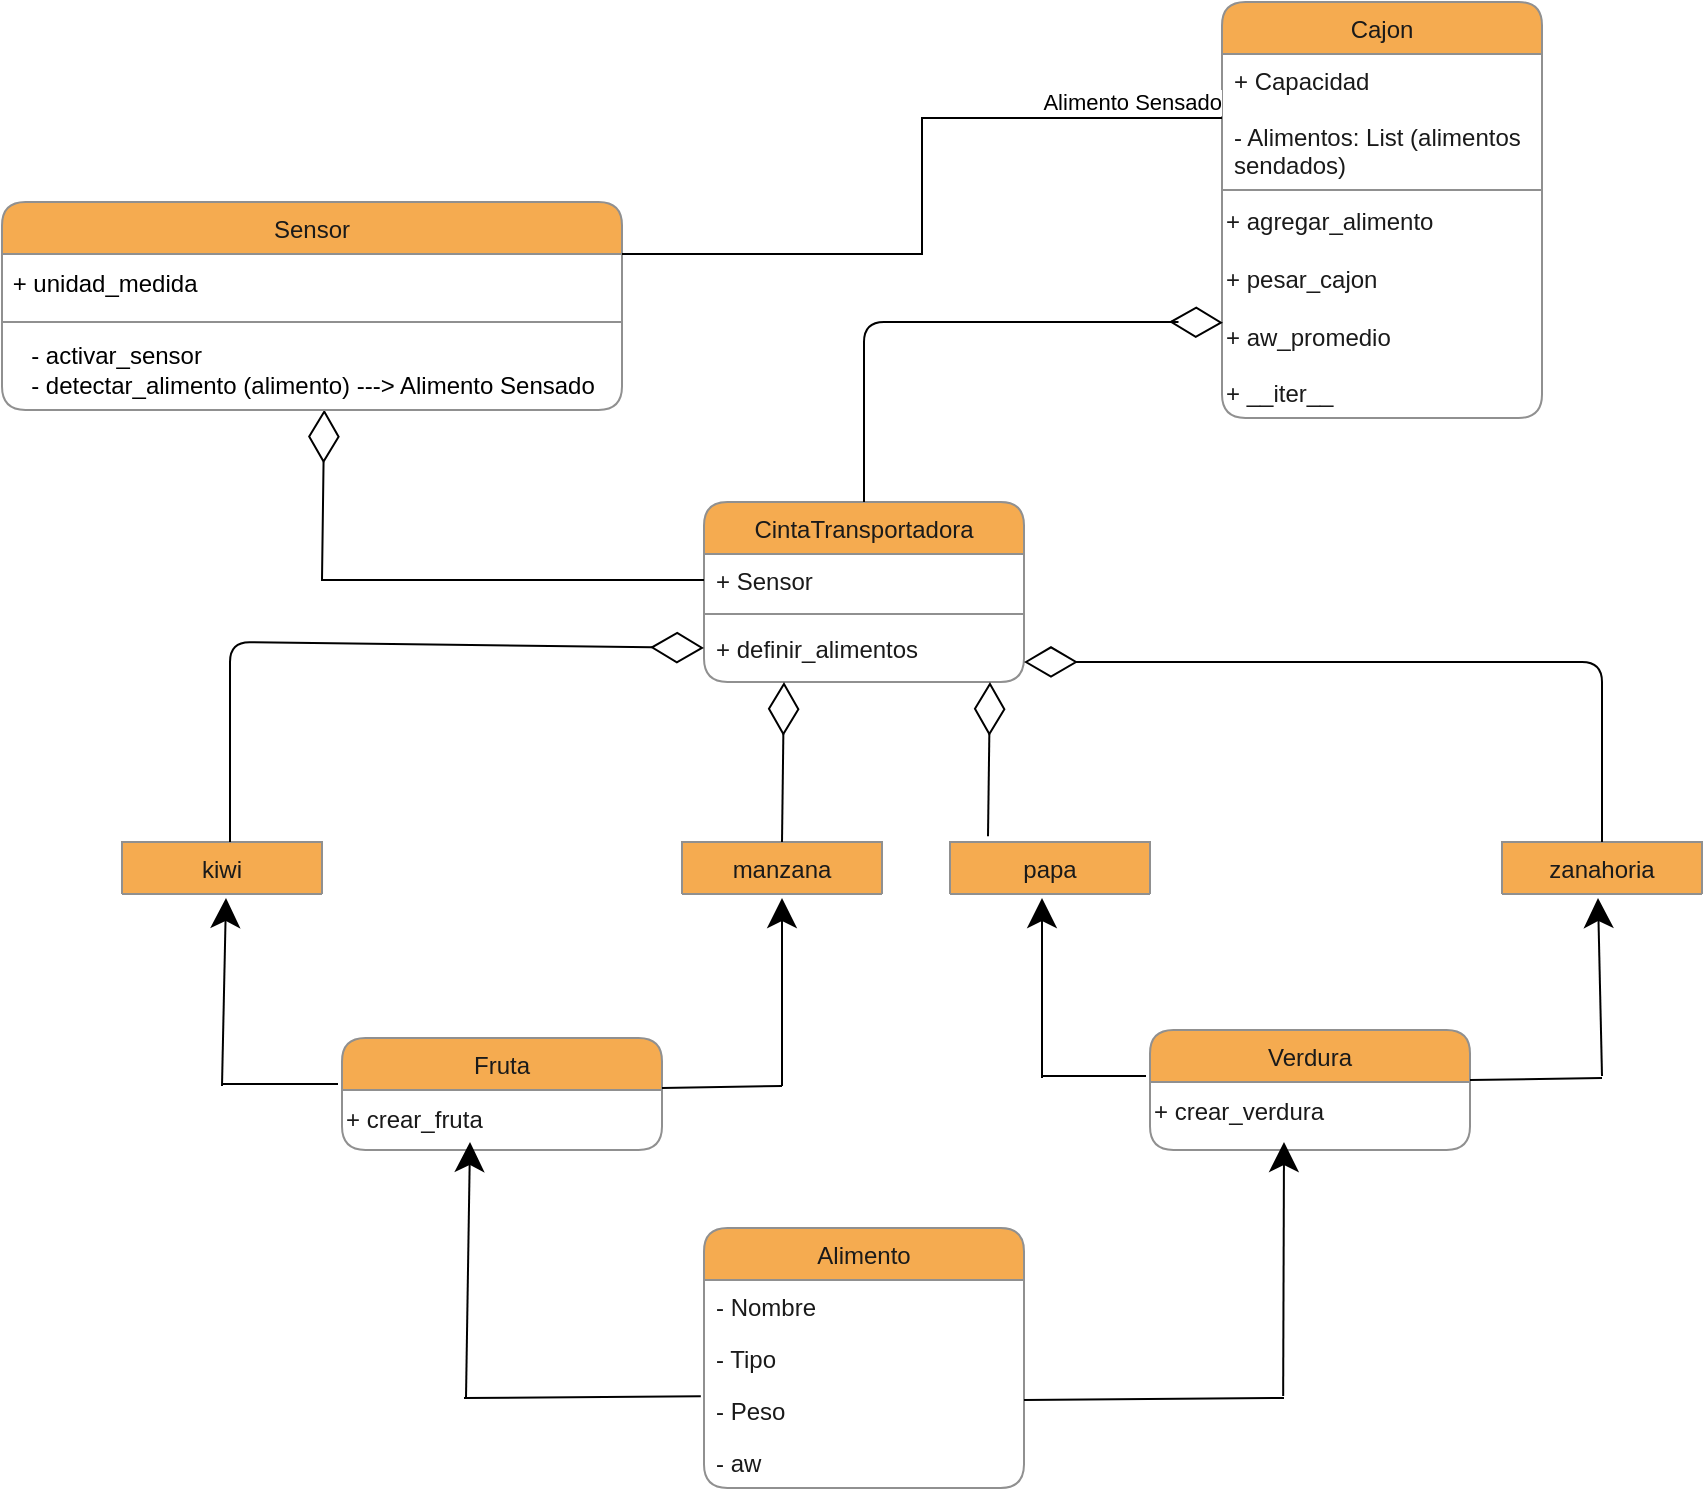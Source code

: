 <mxfile version="26.2.13">
  <diagram id="C5RBs43oDa-KdzZeNtuy" name="Page-1">
    <mxGraphModel dx="2219" dy="703" grid="1" gridSize="10" guides="1" tooltips="1" connect="1" arrows="1" fold="1" page="1" pageScale="1" pageWidth="827" pageHeight="1169" background="none" math="0" shadow="0">
      <root>
        <mxCell id="WIyWlLk6GJQsqaUBKTNV-0" />
        <mxCell id="WIyWlLk6GJQsqaUBKTNV-1" parent="WIyWlLk6GJQsqaUBKTNV-0" />
        <mxCell id="zkfFHV4jXpPFQw0GAbJ--6" value="CintaTransportadora" style="swimlane;fontStyle=0;align=center;verticalAlign=top;childLayout=stackLayout;horizontal=1;startSize=26;horizontalStack=0;resizeParent=1;resizeLast=0;collapsible=1;marginBottom=0;rounded=1;shadow=0;strokeWidth=1;labelBackgroundColor=none;fillColor=#F5AB50;strokeColor=#909090;fontColor=#1A1A1A;" parent="WIyWlLk6GJQsqaUBKTNV-1" vertex="1">
          <mxGeometry x="311" y="320" width="160" height="90" as="geometry">
            <mxRectangle x="130" y="380" width="160" height="26" as="alternateBounds" />
          </mxGeometry>
        </mxCell>
        <mxCell id="zkfFHV4jXpPFQw0GAbJ--7" value="+ Sensor" style="text;align=left;verticalAlign=top;spacingLeft=4;spacingRight=4;overflow=hidden;rotatable=0;points=[[0,0.5],[1,0.5]];portConstraint=eastwest;labelBackgroundColor=none;fontColor=#1A1A1A;rounded=1;" parent="zkfFHV4jXpPFQw0GAbJ--6" vertex="1">
          <mxGeometry y="26" width="160" height="26" as="geometry" />
        </mxCell>
        <mxCell id="zkfFHV4jXpPFQw0GAbJ--9" value="" style="line;html=1;strokeWidth=1;align=left;verticalAlign=middle;spacingTop=-1;spacingLeft=3;spacingRight=3;rotatable=0;labelPosition=right;points=[];portConstraint=eastwest;labelBackgroundColor=none;fillColor=#F5AB50;strokeColor=#909090;fontColor=#1A1A1A;rounded=1;" parent="zkfFHV4jXpPFQw0GAbJ--6" vertex="1">
          <mxGeometry y="52" width="160" height="8" as="geometry" />
        </mxCell>
        <mxCell id="zkfFHV4jXpPFQw0GAbJ--10" value="+ definir_alimentos" style="text;align=left;verticalAlign=top;spacingLeft=4;spacingRight=4;overflow=hidden;rotatable=0;points=[[0,0.5],[1,0.5]];portConstraint=eastwest;fontStyle=0;labelBackgroundColor=none;fontColor=#1A1A1A;rounded=1;" parent="zkfFHV4jXpPFQw0GAbJ--6" vertex="1">
          <mxGeometry y="60" width="160" height="26" as="geometry" />
        </mxCell>
        <mxCell id="zkfFHV4jXpPFQw0GAbJ--13" value="Cajon" style="swimlane;fontStyle=0;align=center;verticalAlign=top;childLayout=stackLayout;horizontal=1;startSize=26;horizontalStack=0;resizeParent=1;resizeLast=0;collapsible=1;marginBottom=0;rounded=1;shadow=0;strokeWidth=1;labelBackgroundColor=none;fillColor=#F5AB50;strokeColor=#909090;fontColor=#1A1A1A;" parent="WIyWlLk6GJQsqaUBKTNV-1" vertex="1">
          <mxGeometry x="570" y="70" width="160" height="208" as="geometry">
            <mxRectangle x="340" y="380" width="170" height="26" as="alternateBounds" />
          </mxGeometry>
        </mxCell>
        <mxCell id="zkfFHV4jXpPFQw0GAbJ--14" value="+ Capacidad&#xa;&#xa;- Alimentos: List (alimentos &#xa;sendados)" style="text;align=left;verticalAlign=top;spacingLeft=4;spacingRight=4;overflow=hidden;rotatable=0;points=[[0,0.5],[1,0.5]];portConstraint=eastwest;labelBackgroundColor=none;fontColor=#1A1A1A;rounded=1;" parent="zkfFHV4jXpPFQw0GAbJ--13" vertex="1">
          <mxGeometry y="26" width="160" height="64" as="geometry" />
        </mxCell>
        <mxCell id="zkfFHV4jXpPFQw0GAbJ--15" value="" style="line;html=1;strokeWidth=1;align=left;verticalAlign=middle;spacingTop=-1;spacingLeft=3;spacingRight=3;rotatable=0;labelPosition=right;points=[];portConstraint=eastwest;labelBackgroundColor=none;fillColor=#F5AB50;strokeColor=#909090;fontColor=#1A1A1A;rounded=1;" parent="zkfFHV4jXpPFQw0GAbJ--13" vertex="1">
          <mxGeometry y="90" width="160" height="8" as="geometry" />
        </mxCell>
        <mxCell id="TtFTox5Q7d19spbC-8BE-2" value="+ agregar_alimento&lt;div&gt;&lt;div&gt;&lt;br&gt;&lt;/div&gt;&lt;div&gt;+ pesar_cajon&lt;/div&gt;&lt;div&gt;&lt;br&gt;&lt;/div&gt;&lt;div&gt;+ aw_promedio&lt;/div&gt;&lt;div&gt;&lt;br&gt;&lt;/div&gt;&lt;div&gt;+ __iter__&lt;/div&gt;&lt;/div&gt;" style="text;html=1;align=left;verticalAlign=middle;resizable=0;points=[];autosize=1;strokeColor=none;fillColor=none;labelBackgroundColor=none;fontColor=#1A1A1A;rounded=1;" parent="zkfFHV4jXpPFQw0GAbJ--13" vertex="1">
          <mxGeometry y="98" width="160" height="110" as="geometry" />
        </mxCell>
        <mxCell id="zkfFHV4jXpPFQw0GAbJ--17" value="Alimento" style="swimlane;fontStyle=0;align=center;verticalAlign=top;childLayout=stackLayout;horizontal=1;startSize=26;horizontalStack=0;resizeParent=1;resizeLast=0;collapsible=1;marginBottom=0;rounded=1;shadow=0;strokeWidth=1;labelBackgroundColor=none;fillColor=#F5AB50;strokeColor=#909090;fontColor=#1A1A1A;" parent="WIyWlLk6GJQsqaUBKTNV-1" vertex="1">
          <mxGeometry x="311" y="683" width="160" height="130" as="geometry">
            <mxRectangle x="550" y="140" width="160" height="26" as="alternateBounds" />
          </mxGeometry>
        </mxCell>
        <mxCell id="zkfFHV4jXpPFQw0GAbJ--19" value="- Nombre   " style="text;align=left;verticalAlign=top;spacingLeft=4;spacingRight=4;overflow=hidden;rotatable=0;points=[[0,0.5],[1,0.5]];portConstraint=eastwest;rounded=1;shadow=0;html=0;labelBackgroundColor=none;fontColor=#1A1A1A;" parent="zkfFHV4jXpPFQw0GAbJ--17" vertex="1">
          <mxGeometry y="26" width="160" height="26" as="geometry" />
        </mxCell>
        <mxCell id="zkfFHV4jXpPFQw0GAbJ--20" value="- Tipo" style="text;align=left;verticalAlign=top;spacingLeft=4;spacingRight=4;overflow=hidden;rotatable=0;points=[[0,0.5],[1,0.5]];portConstraint=eastwest;rounded=1;shadow=0;html=0;labelBackgroundColor=none;fontColor=#1A1A1A;" parent="zkfFHV4jXpPFQw0GAbJ--17" vertex="1">
          <mxGeometry y="52" width="160" height="26" as="geometry" />
        </mxCell>
        <mxCell id="zkfFHV4jXpPFQw0GAbJ--21" value="- Peso" style="text;align=left;verticalAlign=top;spacingLeft=4;spacingRight=4;overflow=hidden;rotatable=0;points=[[0,0.5],[1,0.5]];portConstraint=eastwest;rounded=1;shadow=0;html=0;labelBackgroundColor=none;fontColor=#1A1A1A;" parent="zkfFHV4jXpPFQw0GAbJ--17" vertex="1">
          <mxGeometry y="78" width="160" height="26" as="geometry" />
        </mxCell>
        <mxCell id="zkfFHV4jXpPFQw0GAbJ--22" value="- aw" style="text;align=left;verticalAlign=top;spacingLeft=4;spacingRight=4;overflow=hidden;rotatable=0;points=[[0,0.5],[1,0.5]];portConstraint=eastwest;rounded=1;shadow=0;html=0;labelBackgroundColor=none;fontColor=#1A1A1A;" parent="zkfFHV4jXpPFQw0GAbJ--17" vertex="1">
          <mxGeometry y="104" width="160" height="26" as="geometry" />
        </mxCell>
        <mxCell id="TtFTox5Q7d19spbC-8BE-21" value="Verdura" style="swimlane;fontStyle=0;align=center;verticalAlign=top;childLayout=stackLayout;horizontal=1;startSize=26;horizontalStack=0;resizeParent=1;resizeLast=0;collapsible=1;marginBottom=0;rounded=1;shadow=0;strokeWidth=1;labelBackgroundColor=none;fillColor=#F5AB50;strokeColor=#909090;fontColor=#1A1A1A;" parent="WIyWlLk6GJQsqaUBKTNV-1" vertex="1">
          <mxGeometry x="534" y="584" width="160" height="60" as="geometry">
            <mxRectangle x="550" y="140" width="160" height="26" as="alternateBounds" />
          </mxGeometry>
        </mxCell>
        <mxCell id="TtFTox5Q7d19spbC-8BE-26" value="&lt;div&gt;+ crear_verdura&lt;/div&gt;" style="text;html=1;align=left;verticalAlign=middle;resizable=0;points=[];autosize=1;strokeColor=none;fillColor=none;fontColor=#1A1A1A;rounded=1;" parent="TtFTox5Q7d19spbC-8BE-21" vertex="1">
          <mxGeometry y="26" width="160" height="30" as="geometry" />
        </mxCell>
        <mxCell id="TtFTox5Q7d19spbC-8BE-28" value="Fruta" style="swimlane;fontStyle=0;align=center;verticalAlign=top;childLayout=stackLayout;horizontal=1;startSize=26;horizontalStack=0;resizeParent=1;resizeLast=0;collapsible=1;marginBottom=0;rounded=1;shadow=0;strokeWidth=1;labelBackgroundColor=none;fillColor=#F5AB50;strokeColor=#909090;fontColor=#1A1A1A;" parent="WIyWlLk6GJQsqaUBKTNV-1" vertex="1">
          <mxGeometry x="130" y="588" width="160" height="56" as="geometry">
            <mxRectangle x="550" y="140" width="160" height="26" as="alternateBounds" />
          </mxGeometry>
        </mxCell>
        <mxCell id="TtFTox5Q7d19spbC-8BE-33" value="+ crear_fruta" style="text;html=1;align=left;verticalAlign=middle;resizable=0;points=[];autosize=1;strokeColor=none;fillColor=none;fontColor=#1A1A1A;rounded=1;" parent="TtFTox5Q7d19spbC-8BE-28" vertex="1">
          <mxGeometry y="26" width="160" height="30" as="geometry" />
        </mxCell>
        <mxCell id="TtFTox5Q7d19spbC-8BE-37" value="kiwi" style="swimlane;fontStyle=0;align=center;verticalAlign=top;childLayout=stackLayout;horizontal=1;startSize=26;horizontalStack=0;resizeParent=1;resizeLast=0;collapsible=1;marginBottom=0;rounded=1;shadow=0;strokeWidth=1;labelBackgroundColor=none;fillColor=#F5AB50;strokeColor=#909090;fontColor=#1A1A1A;" parent="WIyWlLk6GJQsqaUBKTNV-1" vertex="1" collapsed="1">
          <mxGeometry x="20" y="490" width="100" height="26" as="geometry">
            <mxRectangle x="30" y="370" width="140" height="130" as="alternateBounds" />
          </mxGeometry>
        </mxCell>
        <mxCell id="TtFTox5Q7d19spbC-8BE-51" value="manzana" style="swimlane;fontStyle=0;align=center;verticalAlign=top;childLayout=stackLayout;horizontal=1;startSize=26;horizontalStack=0;resizeParent=1;resizeLast=0;collapsible=1;marginBottom=0;rounded=1;shadow=0;strokeWidth=1;labelBackgroundColor=none;fillColor=#F5AB50;strokeColor=#909090;fontColor=#1A1A1A;" parent="WIyWlLk6GJQsqaUBKTNV-1" vertex="1" collapsed="1">
          <mxGeometry x="300" y="490" width="100" height="26" as="geometry">
            <mxRectangle x="250" y="370" width="140" height="130" as="alternateBounds" />
          </mxGeometry>
        </mxCell>
        <mxCell id="TtFTox5Q7d19spbC-8BE-58" value="papa" style="swimlane;fontStyle=0;align=center;verticalAlign=top;childLayout=stackLayout;horizontal=1;startSize=26;horizontalStack=0;resizeParent=1;resizeLast=0;collapsible=1;marginBottom=0;rounded=1;shadow=0;strokeWidth=1;labelBackgroundColor=none;fillColor=#F5AB50;strokeColor=#909090;fontColor=#1A1A1A;" parent="WIyWlLk6GJQsqaUBKTNV-1" vertex="1" collapsed="1">
          <mxGeometry x="434" y="490" width="100" height="26" as="geometry">
            <mxRectangle x="430" y="370" width="140" height="130" as="alternateBounds" />
          </mxGeometry>
        </mxCell>
        <mxCell id="TtFTox5Q7d19spbC-8BE-65" value="zanahoria" style="swimlane;fontStyle=0;align=center;verticalAlign=top;childLayout=stackLayout;horizontal=1;startSize=26;horizontalStack=0;resizeParent=1;resizeLast=0;collapsible=1;marginBottom=0;rounded=1;shadow=0;strokeWidth=1;labelBackgroundColor=none;fillColor=#F5AB50;strokeColor=#909090;fontColor=#1A1A1A;" parent="WIyWlLk6GJQsqaUBKTNV-1" vertex="1" collapsed="1">
          <mxGeometry x="710" y="490" width="100" height="26" as="geometry">
            <mxRectangle x="650" y="370" width="140" height="130" as="alternateBounds" />
          </mxGeometry>
        </mxCell>
        <mxCell id="2_OG4a07S7AexZU8rX8R-0" value="" style="endArrow=classic;html=1;rounded=1;endSize=12;" parent="WIyWlLk6GJQsqaUBKTNV-1" edge="1">
          <mxGeometry width="50" height="50" relative="1" as="geometry">
            <mxPoint x="192" y="768" as="sourcePoint" />
            <mxPoint x="194" y="640" as="targetPoint" />
          </mxGeometry>
        </mxCell>
        <mxCell id="2_OG4a07S7AexZU8rX8R-1" value="" style="endArrow=none;html=1;rounded=1;entryX=-0.01;entryY=0.237;entryDx=0;entryDy=0;entryPerimeter=0;" parent="WIyWlLk6GJQsqaUBKTNV-1" target="zkfFHV4jXpPFQw0GAbJ--21" edge="1">
          <mxGeometry width="50" height="50" relative="1" as="geometry">
            <mxPoint x="191" y="768" as="sourcePoint" />
            <mxPoint x="411" y="678" as="targetPoint" />
          </mxGeometry>
        </mxCell>
        <mxCell id="2_OG4a07S7AexZU8rX8R-2" value="" style="endArrow=classic;html=1;rounded=1;endSize=12;" parent="WIyWlLk6GJQsqaUBKTNV-1" edge="1">
          <mxGeometry width="50" height="50" relative="1" as="geometry">
            <mxPoint x="600.58" y="767" as="sourcePoint" />
            <mxPoint x="601" y="640" as="targetPoint" />
          </mxGeometry>
        </mxCell>
        <mxCell id="2_OG4a07S7AexZU8rX8R-3" value="" style="endArrow=none;html=1;rounded=1;" parent="WIyWlLk6GJQsqaUBKTNV-1" edge="1">
          <mxGeometry width="50" height="50" relative="1" as="geometry">
            <mxPoint x="471" y="769" as="sourcePoint" />
            <mxPoint x="601" y="768" as="targetPoint" />
          </mxGeometry>
        </mxCell>
        <mxCell id="2_OG4a07S7AexZU8rX8R-4" value="" style="endArrow=classic;html=1;rounded=1;endSize=12;" parent="WIyWlLk6GJQsqaUBKTNV-1" edge="1">
          <mxGeometry width="50" height="50" relative="1" as="geometry">
            <mxPoint x="70" y="612" as="sourcePoint" />
            <mxPoint x="72" y="518" as="targetPoint" />
          </mxGeometry>
        </mxCell>
        <mxCell id="2_OG4a07S7AexZU8rX8R-5" value="" style="endArrow=none;html=1;rounded=1;entryX=-0.01;entryY=0.237;entryDx=0;entryDy=0;entryPerimeter=0;" parent="WIyWlLk6GJQsqaUBKTNV-1" edge="1">
          <mxGeometry width="50" height="50" relative="1" as="geometry">
            <mxPoint x="70" y="611" as="sourcePoint" />
            <mxPoint x="128" y="611" as="targetPoint" />
          </mxGeometry>
        </mxCell>
        <mxCell id="2_OG4a07S7AexZU8rX8R-6" value="" style="endArrow=classic;html=1;rounded=1;endSize=12;" parent="WIyWlLk6GJQsqaUBKTNV-1" edge="1">
          <mxGeometry width="50" height="50" relative="1" as="geometry">
            <mxPoint x="350.0" y="612" as="sourcePoint" />
            <mxPoint x="350" y="518" as="targetPoint" />
          </mxGeometry>
        </mxCell>
        <mxCell id="2_OG4a07S7AexZU8rX8R-7" value="" style="endArrow=none;html=1;rounded=1;" parent="WIyWlLk6GJQsqaUBKTNV-1" edge="1">
          <mxGeometry width="50" height="50" relative="1" as="geometry">
            <mxPoint x="290" y="613" as="sourcePoint" />
            <mxPoint x="350" y="612" as="targetPoint" />
          </mxGeometry>
        </mxCell>
        <mxCell id="2_OG4a07S7AexZU8rX8R-8" value="" style="endArrow=classic;html=1;rounded=1;endSize=12;" parent="WIyWlLk6GJQsqaUBKTNV-1" edge="1">
          <mxGeometry width="50" height="50" relative="1" as="geometry">
            <mxPoint x="480" y="608" as="sourcePoint" />
            <mxPoint x="480" y="518" as="targetPoint" />
          </mxGeometry>
        </mxCell>
        <mxCell id="2_OG4a07S7AexZU8rX8R-9" value="" style="endArrow=none;html=1;rounded=1;entryX=-0.01;entryY=0.237;entryDx=0;entryDy=0;entryPerimeter=0;" parent="WIyWlLk6GJQsqaUBKTNV-1" edge="1">
          <mxGeometry width="50" height="50" relative="1" as="geometry">
            <mxPoint x="480" y="607" as="sourcePoint" />
            <mxPoint x="532" y="607" as="targetPoint" />
          </mxGeometry>
        </mxCell>
        <mxCell id="2_OG4a07S7AexZU8rX8R-10" value="" style="endArrow=classic;html=1;rounded=1;endSize=12;" parent="WIyWlLk6GJQsqaUBKTNV-1" edge="1">
          <mxGeometry width="50" height="50" relative="1" as="geometry">
            <mxPoint x="760" y="607" as="sourcePoint" />
            <mxPoint x="758" y="518" as="targetPoint" />
          </mxGeometry>
        </mxCell>
        <mxCell id="2_OG4a07S7AexZU8rX8R-11" value="" style="endArrow=none;html=1;rounded=1;" parent="WIyWlLk6GJQsqaUBKTNV-1" edge="1">
          <mxGeometry width="50" height="50" relative="1" as="geometry">
            <mxPoint x="694" y="609" as="sourcePoint" />
            <mxPoint x="760" y="608" as="targetPoint" />
          </mxGeometry>
        </mxCell>
        <mxCell id="2_OG4a07S7AexZU8rX8R-17" value="" style="endArrow=diamondThin;endFill=0;endSize=24;html=1;rounded=1;exitX=0.5;exitY=0;exitDx=0;exitDy=0;entryX=0.25;entryY=1;entryDx=0;entryDy=0;" parent="WIyWlLk6GJQsqaUBKTNV-1" source="TtFTox5Q7d19spbC-8BE-51" target="zkfFHV4jXpPFQw0GAbJ--6" edge="1">
          <mxGeometry width="160" relative="1" as="geometry">
            <mxPoint x="274" y="460" as="sourcePoint" />
            <mxPoint x="434" y="460" as="targetPoint" />
          </mxGeometry>
        </mxCell>
        <mxCell id="2_OG4a07S7AexZU8rX8R-18" value="" style="endArrow=diamondThin;endFill=0;endSize=24;html=1;rounded=1;exitX=0.19;exitY=-0.109;exitDx=0;exitDy=0;exitPerimeter=0;" parent="WIyWlLk6GJQsqaUBKTNV-1" source="TtFTox5Q7d19spbC-8BE-58" edge="1">
          <mxGeometry width="160" relative="1" as="geometry">
            <mxPoint x="424" y="450" as="sourcePoint" />
            <mxPoint x="454" y="410" as="targetPoint" />
          </mxGeometry>
        </mxCell>
        <mxCell id="2_OG4a07S7AexZU8rX8R-19" value="" style="endArrow=diamondThin;endFill=0;endSize=24;html=1;rounded=1;exitX=0.5;exitY=0;exitDx=0;exitDy=0;entryX=1;entryY=0.769;entryDx=0;entryDy=0;entryPerimeter=0;" parent="WIyWlLk6GJQsqaUBKTNV-1" source="TtFTox5Q7d19spbC-8BE-65" target="zkfFHV4jXpPFQw0GAbJ--10" edge="1">
          <mxGeometry width="160" relative="1" as="geometry">
            <mxPoint x="664" y="440" as="sourcePoint" />
            <mxPoint x="824" y="440" as="targetPoint" />
            <Array as="points">
              <mxPoint x="760" y="400" />
            </Array>
          </mxGeometry>
        </mxCell>
        <mxCell id="2_OG4a07S7AexZU8rX8R-20" value="" style="endArrow=diamondThin;endFill=0;endSize=24;html=1;rounded=1;exitX=0.5;exitY=0;exitDx=0;exitDy=0;entryX=0;entryY=0.5;entryDx=0;entryDy=0;" parent="WIyWlLk6GJQsqaUBKTNV-1" target="zkfFHV4jXpPFQw0GAbJ--10" edge="1">
          <mxGeometry width="160" relative="1" as="geometry">
            <mxPoint x="74" y="490" as="sourcePoint" />
            <mxPoint x="204" y="450" as="targetPoint" />
            <Array as="points">
              <mxPoint x="74" y="390" />
            </Array>
          </mxGeometry>
        </mxCell>
        <mxCell id="2_OG4a07S7AexZU8rX8R-22" value="" style="endArrow=diamondThin;endFill=0;endSize=24;html=1;rounded=1;exitX=0.5;exitY=0;exitDx=0;exitDy=0;entryX=0.003;entryY=0.567;entryDx=0;entryDy=0;entryPerimeter=0;" parent="WIyWlLk6GJQsqaUBKTNV-1" source="zkfFHV4jXpPFQw0GAbJ--6" target="TtFTox5Q7d19spbC-8BE-2" edge="1">
          <mxGeometry width="160" relative="1" as="geometry">
            <mxPoint x="344" y="280" as="sourcePoint" />
            <mxPoint x="504" y="280" as="targetPoint" />
            <Array as="points">
              <mxPoint x="391" y="230" />
              <mxPoint x="550" y="230" />
            </Array>
          </mxGeometry>
        </mxCell>
        <mxCell id="pdYEQabYCU16_x5gFn3y-7" value="" style="endArrow=diamondThin;endFill=0;endSize=24;html=1;rounded=0;entryX=0.382;entryY=1.147;entryDx=0;entryDy=0;entryPerimeter=0;exitX=0;exitY=0.5;exitDx=0;exitDy=0;" edge="1" parent="WIyWlLk6GJQsqaUBKTNV-1" source="zkfFHV4jXpPFQw0GAbJ--7">
          <mxGeometry width="160" relative="1" as="geometry">
            <mxPoint x="270" y="300" as="sourcePoint" />
            <mxPoint x="121.12" y="273.822" as="targetPoint" />
            <Array as="points">
              <mxPoint x="120" y="359" />
            </Array>
          </mxGeometry>
        </mxCell>
        <mxCell id="pdYEQabYCU16_x5gFn3y-8" value="Sensor" style="swimlane;fontStyle=0;align=center;verticalAlign=top;childLayout=stackLayout;horizontal=1;startSize=26;horizontalStack=0;resizeParent=1;resizeLast=0;collapsible=1;marginBottom=0;rounded=1;shadow=0;strokeWidth=1;labelBackgroundColor=none;fillColor=#F5AB50;strokeColor=#909090;fontColor=#1A1A1A;" vertex="1" parent="WIyWlLk6GJQsqaUBKTNV-1">
          <mxGeometry x="-40" y="170" width="310" height="104" as="geometry">
            <mxRectangle x="130" y="380" width="160" height="26" as="alternateBounds" />
          </mxGeometry>
        </mxCell>
        <mxCell id="pdYEQabYCU16_x5gFn3y-17" value="&lt;div&gt;&lt;span style=&quot;background-color: transparent; color: light-dark(rgb(0, 0, 0), rgb(255, 255, 255));&quot;&gt;&amp;nbsp;+ unidad_medida&lt;/span&gt;&lt;/div&gt;" style="text;html=1;align=left;verticalAlign=middle;resizable=0;points=[];autosize=1;strokeColor=none;fillColor=none;" vertex="1" parent="pdYEQabYCU16_x5gFn3y-8">
          <mxGeometry y="26" width="310" height="30" as="geometry" />
        </mxCell>
        <mxCell id="pdYEQabYCU16_x5gFn3y-10" value="" style="line;html=1;strokeWidth=1;align=left;verticalAlign=middle;spacingTop=-1;spacingLeft=3;spacingRight=3;rotatable=0;labelPosition=right;points=[];portConstraint=eastwest;labelBackgroundColor=none;fillColor=#F5AB50;strokeColor=#909090;fontColor=#1A1A1A;rounded=1;" vertex="1" parent="pdYEQabYCU16_x5gFn3y-8">
          <mxGeometry y="56" width="310" height="8" as="geometry" />
        </mxCell>
        <mxCell id="pdYEQabYCU16_x5gFn3y-18" value="&lt;div style=&quot;text-align: left;&quot;&gt;- activar_sensor&lt;/div&gt;&lt;span style=&quot;text-align: left;&quot;&gt;- detectar_alimento (alimento) ---&amp;gt; Alimento Sensado&lt;/span&gt;" style="text;html=1;align=center;verticalAlign=middle;resizable=0;points=[];autosize=1;strokeColor=none;fillColor=none;" vertex="1" parent="pdYEQabYCU16_x5gFn3y-8">
          <mxGeometry y="64" width="310" height="40" as="geometry" />
        </mxCell>
        <mxCell id="pdYEQabYCU16_x5gFn3y-12" value="" style="endArrow=none;html=1;edgeStyle=orthogonalEdgeStyle;rounded=0;exitX=1;exitY=0.25;exitDx=0;exitDy=0;entryX=0;entryY=0.5;entryDx=0;entryDy=0;" edge="1" parent="WIyWlLk6GJQsqaUBKTNV-1" source="pdYEQabYCU16_x5gFn3y-8" target="zkfFHV4jXpPFQw0GAbJ--14">
          <mxGeometry relative="1" as="geometry">
            <mxPoint x="240" y="200" as="sourcePoint" />
            <mxPoint x="400" y="200" as="targetPoint" />
          </mxGeometry>
        </mxCell>
        <mxCell id="pdYEQabYCU16_x5gFn3y-14" value="Alimento Sensado" style="edgeLabel;resizable=0;html=1;align=right;verticalAlign=bottom;" connectable="0" vertex="1" parent="pdYEQabYCU16_x5gFn3y-12">
          <mxGeometry x="1" relative="1" as="geometry" />
        </mxCell>
      </root>
    </mxGraphModel>
  </diagram>
</mxfile>
